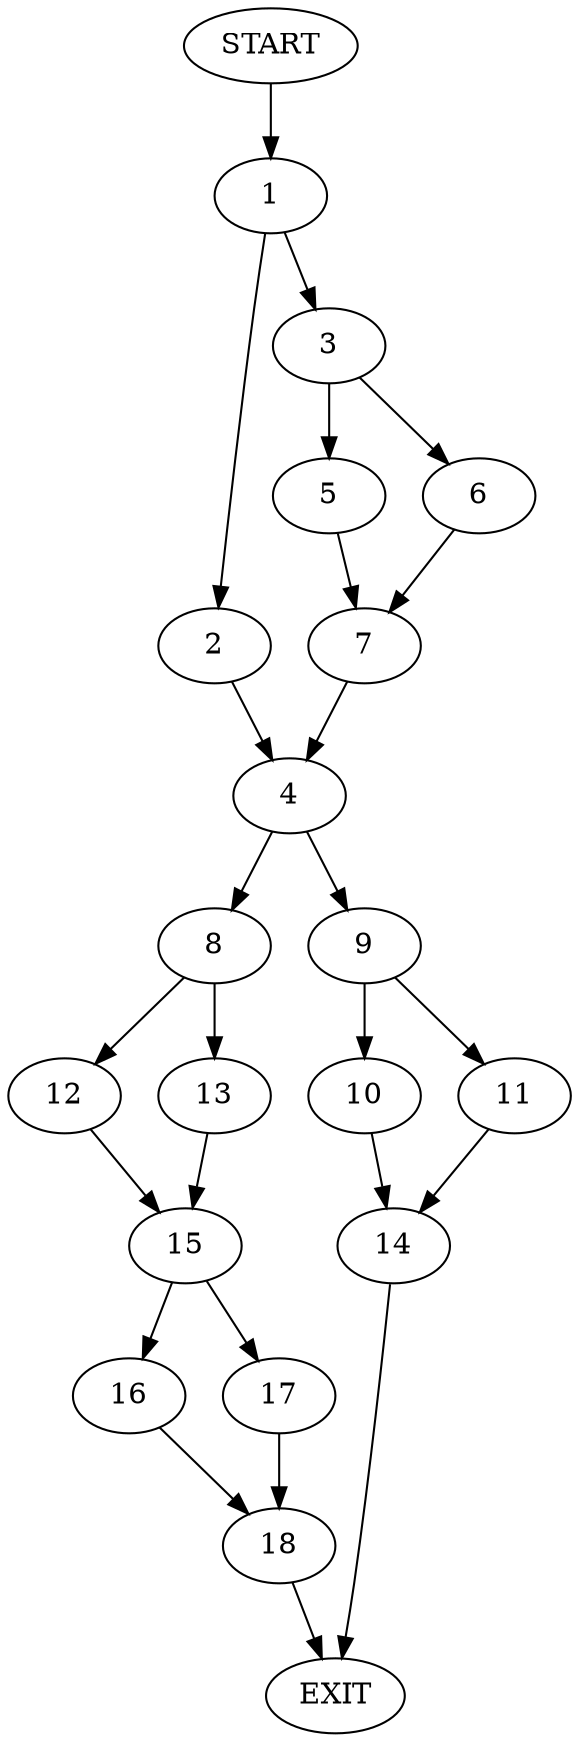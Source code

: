 digraph {
0 [label="START"]
19 [label="EXIT"]
0 -> 1
1 -> 2
1 -> 3
2 -> 4
3 -> 5
3 -> 6
5 -> 7
6 -> 7
7 -> 4
4 -> 8
4 -> 9
9 -> 10
9 -> 11
8 -> 12
8 -> 13
10 -> 14
11 -> 14
14 -> 19
12 -> 15
13 -> 15
15 -> 16
15 -> 17
17 -> 18
16 -> 18
18 -> 19
}
